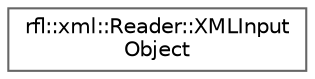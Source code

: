 digraph "类继承关系图"
{
 // LATEX_PDF_SIZE
  bgcolor="transparent";
  edge [fontname=Helvetica,fontsize=10,labelfontname=Helvetica,labelfontsize=10];
  node [fontname=Helvetica,fontsize=10,shape=box,height=0.2,width=0.4];
  rankdir="LR";
  Node0 [id="Node000000",label="rfl::xml::Reader::XMLInput\lObject",height=0.2,width=0.4,color="grey40", fillcolor="white", style="filled",URL="$structrfl_1_1xml_1_1_reader_1_1_x_m_l_input_object.html",tooltip=" "];
}
